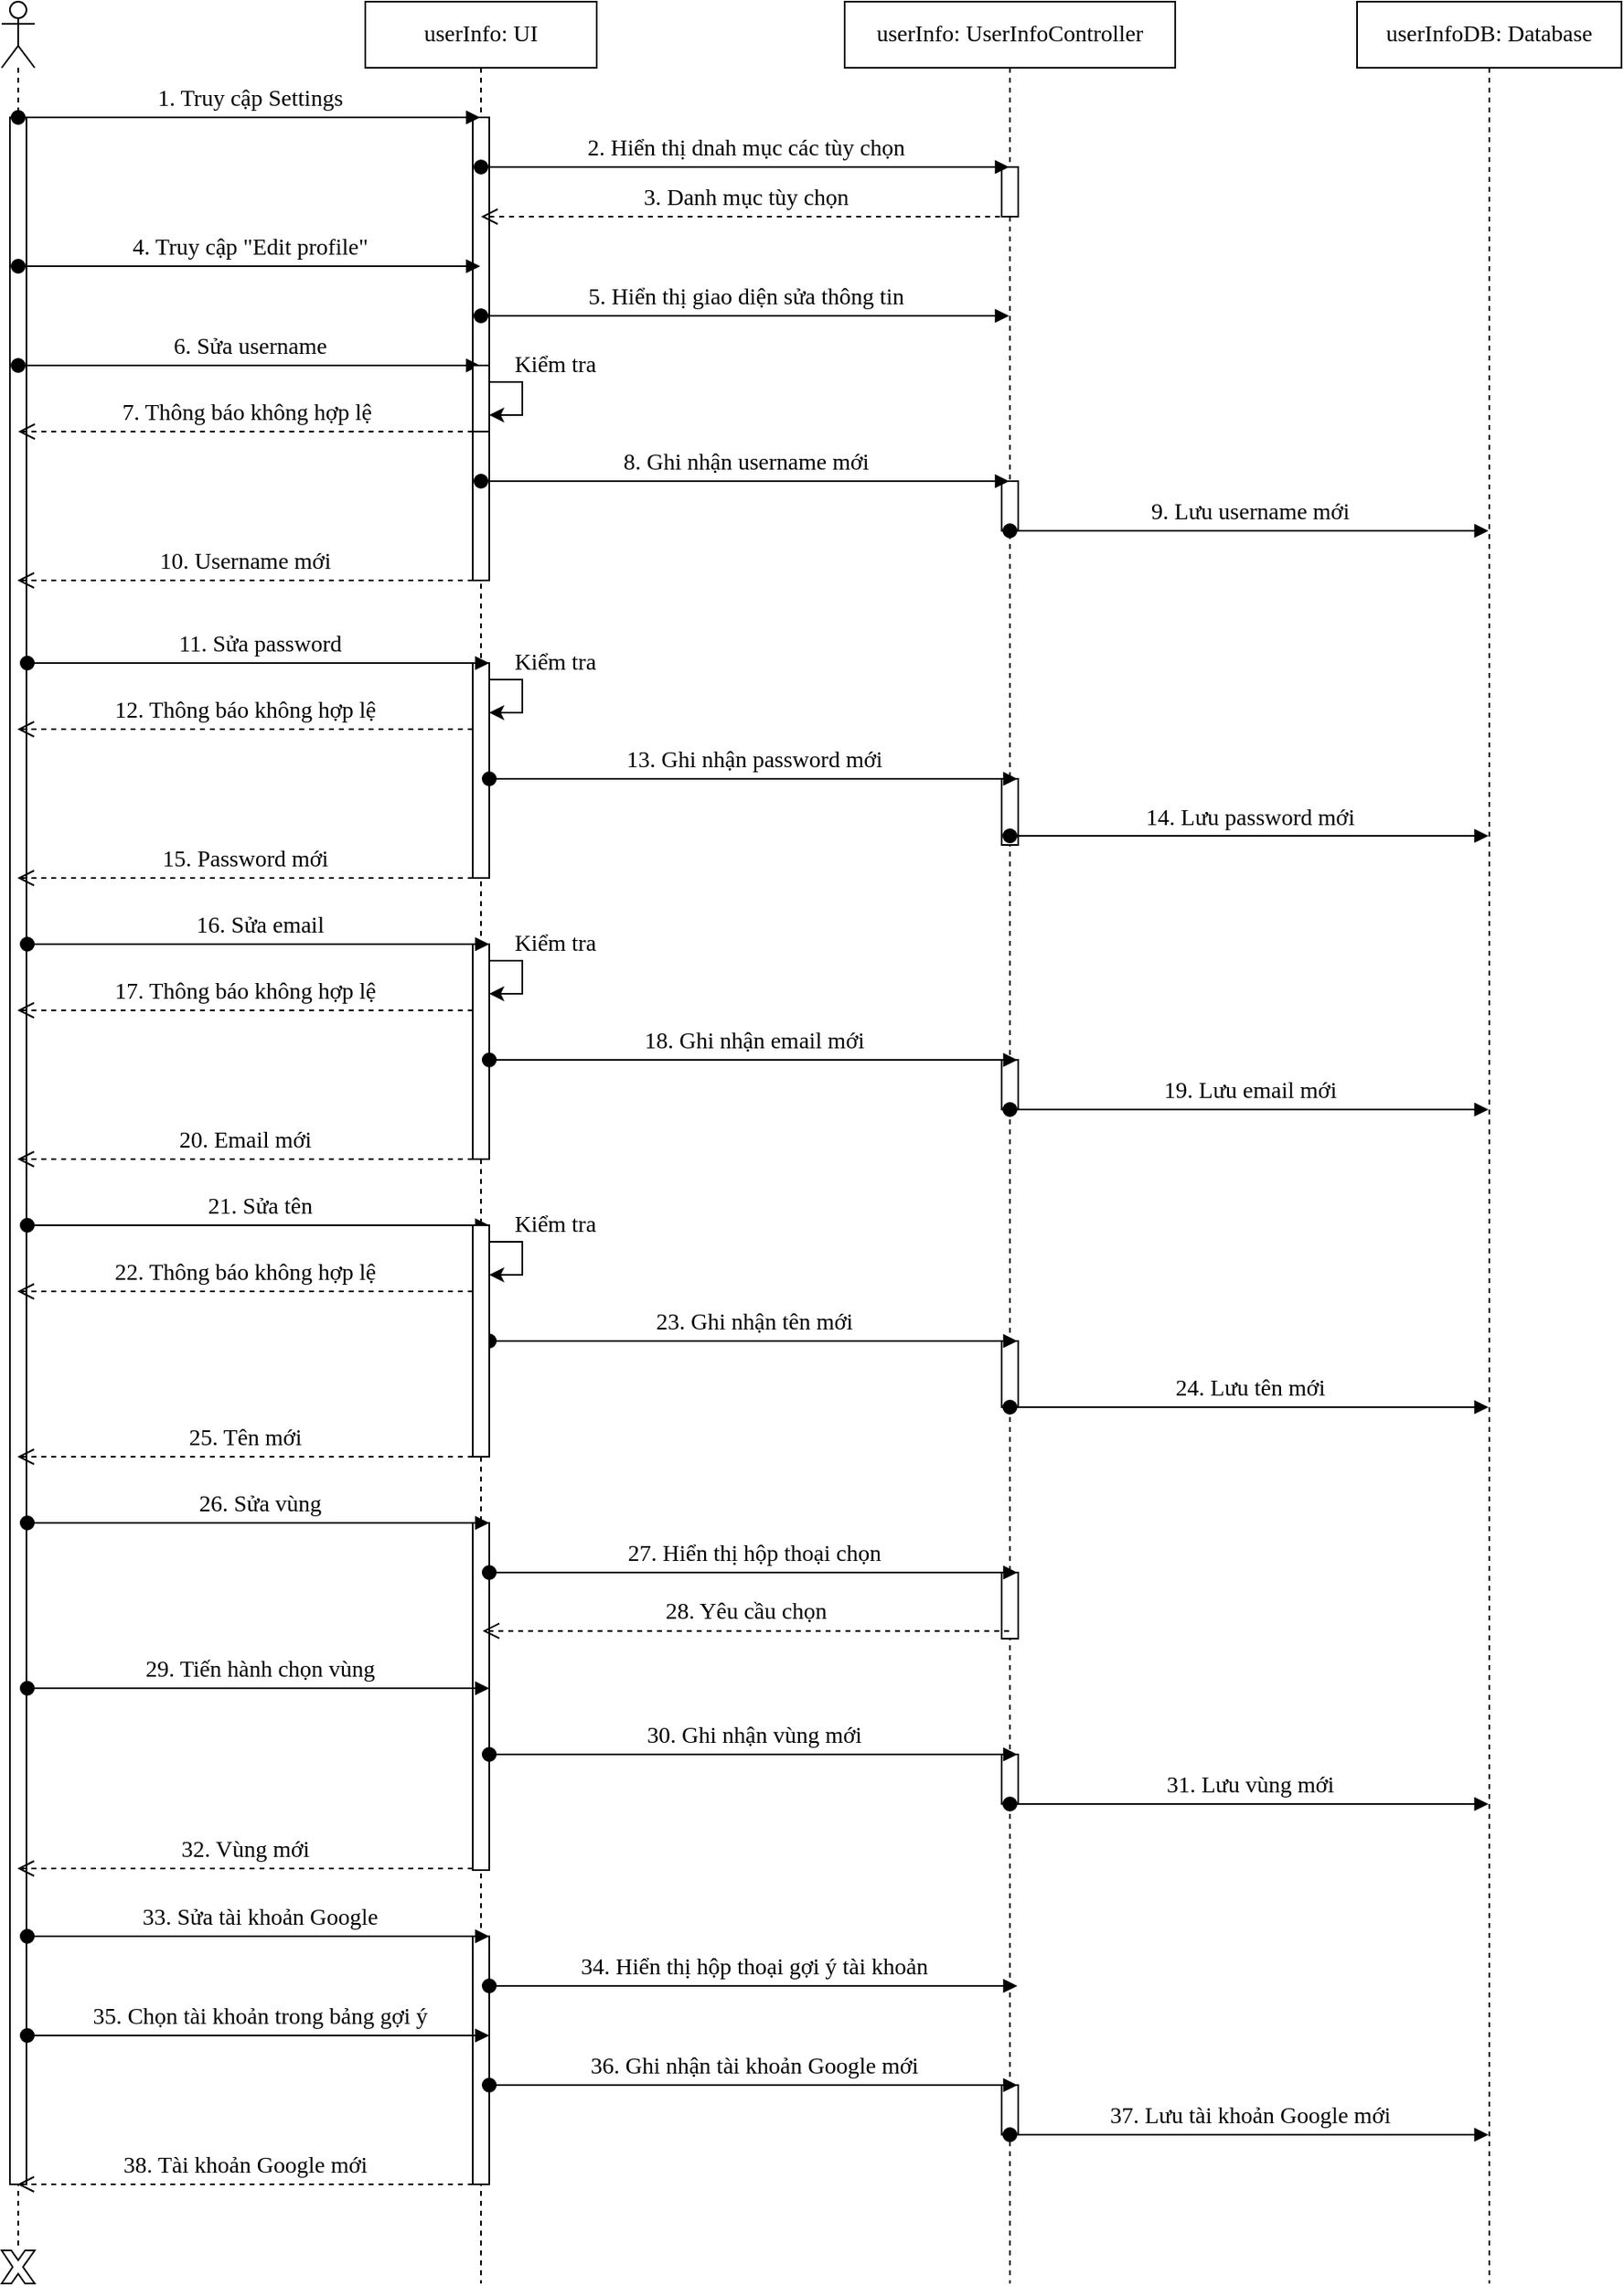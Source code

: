 <mxfile version="13.9.2" type="device"><diagram id="vZMithF2oSo7XbGlCbBh" name="Page-1"><mxGraphModel dx="868" dy="450" grid="1" gridSize="10" guides="1" tooltips="1" connect="1" arrows="1" fold="1" page="1" pageScale="1" pageWidth="2336" pageHeight="1654" math="0" shadow="0"><root><mxCell id="0"/><mxCell id="1" parent="0"/><mxCell id="Ax4j-fQxOVTr2Qwot98N-1" value="" style="shape=umlLifeline;participant=umlActor;perimeter=lifelinePerimeter;whiteSpace=wrap;html=1;container=1;collapsible=0;recursiveResize=0;verticalAlign=top;spacingTop=36;outlineConnect=0;fontFamily=Verdana;fontSize=14;" vertex="1" parent="1"><mxGeometry x="40" y="40" width="20" height="1360" as="geometry"/></mxCell><mxCell id="Ax4j-fQxOVTr2Qwot98N-22" value="" style="html=1;points=[];perimeter=orthogonalPerimeter;fontFamily=Verdana;fontSize=14;" vertex="1" parent="Ax4j-fQxOVTr2Qwot98N-1"><mxGeometry x="5" y="70" width="10" height="1250" as="geometry"/></mxCell><mxCell id="Ax4j-fQxOVTr2Qwot98N-2" value="userInfo: UI" style="shape=umlLifeline;perimeter=lifelinePerimeter;whiteSpace=wrap;html=1;container=1;collapsible=0;recursiveResize=0;outlineConnect=0;fontFamily=Verdana;fontSize=14;" vertex="1" parent="1"><mxGeometry x="260" y="40" width="140" height="1380" as="geometry"/></mxCell><mxCell id="Ax4j-fQxOVTr2Qwot98N-19" value="" style="html=1;points=[];perimeter=orthogonalPerimeter;fontFamily=Verdana;fontSize=14;" vertex="1" parent="Ax4j-fQxOVTr2Qwot98N-2"><mxGeometry x="65" y="70" width="10" height="280" as="geometry"/></mxCell><mxCell id="Ax4j-fQxOVTr2Qwot98N-25" value="" style="html=1;points=[];perimeter=orthogonalPerimeter;fontFamily=Verdana;fontSize=14;" vertex="1" parent="Ax4j-fQxOVTr2Qwot98N-2"><mxGeometry x="65" y="400" width="10" height="40" as="geometry"/></mxCell><mxCell id="Ax4j-fQxOVTr2Qwot98N-26" style="edgeStyle=orthogonalEdgeStyle;rounded=0;orthogonalLoop=1;jettySize=auto;html=1;fontFamily=Verdana;fontSize=14;" edge="1" parent="Ax4j-fQxOVTr2Qwot98N-2" source="Ax4j-fQxOVTr2Qwot98N-25" target="Ax4j-fQxOVTr2Qwot98N-25"><mxGeometry relative="1" as="geometry"/></mxCell><mxCell id="Ax4j-fQxOVTr2Qwot98N-31" value="" style="html=1;points=[];perimeter=orthogonalPerimeter;fontFamily=Verdana;fontSize=14;" vertex="1" parent="Ax4j-fQxOVTr2Qwot98N-2"><mxGeometry x="65" y="400" width="10" height="130" as="geometry"/></mxCell><mxCell id="Ax4j-fQxOVTr2Qwot98N-35" value="" style="html=1;points=[];perimeter=orthogonalPerimeter;fontFamily=Verdana;fontSize=14;" vertex="1" parent="Ax4j-fQxOVTr2Qwot98N-2"><mxGeometry x="65" y="570" width="10" height="40" as="geometry"/></mxCell><mxCell id="Ax4j-fQxOVTr2Qwot98N-36" style="edgeStyle=orthogonalEdgeStyle;rounded=0;orthogonalLoop=1;jettySize=auto;html=1;fontFamily=Verdana;fontSize=14;" edge="1" parent="Ax4j-fQxOVTr2Qwot98N-2" source="Ax4j-fQxOVTr2Qwot98N-35" target="Ax4j-fQxOVTr2Qwot98N-35"><mxGeometry relative="1" as="geometry"/></mxCell><mxCell id="Ax4j-fQxOVTr2Qwot98N-42" value="" style="html=1;points=[];perimeter=orthogonalPerimeter;fontFamily=Verdana;fontSize=14;" vertex="1" parent="Ax4j-fQxOVTr2Qwot98N-2"><mxGeometry x="65" y="570" width="10" height="130" as="geometry"/></mxCell><mxCell id="Ax4j-fQxOVTr2Qwot98N-50" value="" style="html=1;points=[];perimeter=orthogonalPerimeter;fontFamily=Verdana;fontSize=14;" vertex="1" parent="Ax4j-fQxOVTr2Qwot98N-2"><mxGeometry x="65" y="740" width="10" height="40" as="geometry"/></mxCell><mxCell id="Ax4j-fQxOVTr2Qwot98N-51" style="edgeStyle=orthogonalEdgeStyle;rounded=0;orthogonalLoop=1;jettySize=auto;html=1;fontFamily=Verdana;fontSize=14;" edge="1" parent="Ax4j-fQxOVTr2Qwot98N-2" source="Ax4j-fQxOVTr2Qwot98N-50" target="Ax4j-fQxOVTr2Qwot98N-50"><mxGeometry relative="1" as="geometry"/></mxCell><mxCell id="Ax4j-fQxOVTr2Qwot98N-61" value="" style="html=1;points=[];perimeter=orthogonalPerimeter;fontFamily=Verdana;fontSize=14;" vertex="1" parent="Ax4j-fQxOVTr2Qwot98N-2"><mxGeometry x="65" y="920" width="10" height="210" as="geometry"/></mxCell><mxCell id="Ax4j-fQxOVTr2Qwot98N-72" value="" style="html=1;points=[];perimeter=orthogonalPerimeter;fontFamily=Verdana;fontSize=14;" vertex="1" parent="Ax4j-fQxOVTr2Qwot98N-2"><mxGeometry x="65" y="1170" width="10" height="150" as="geometry"/></mxCell><mxCell id="Ax4j-fQxOVTr2Qwot98N-3" value="userInfo: UserInfoController" style="shape=umlLifeline;perimeter=lifelinePerimeter;whiteSpace=wrap;html=1;container=1;collapsible=0;recursiveResize=0;outlineConnect=0;fontFamily=Verdana;fontSize=14;" vertex="1" parent="1"><mxGeometry x="550" y="40" width="200" height="1380" as="geometry"/></mxCell><mxCell id="Ax4j-fQxOVTr2Qwot98N-20" value="" style="html=1;points=[];perimeter=orthogonalPerimeter;fontFamily=Verdana;fontSize=14;" vertex="1" parent="Ax4j-fQxOVTr2Qwot98N-3"><mxGeometry x="95" y="100" width="10" height="30" as="geometry"/></mxCell><mxCell id="Ax4j-fQxOVTr2Qwot98N-21" value="" style="html=1;points=[];perimeter=orthogonalPerimeter;fontFamily=Verdana;fontSize=14;" vertex="1" parent="Ax4j-fQxOVTr2Qwot98N-3"><mxGeometry x="95" y="290" width="10" height="30" as="geometry"/></mxCell><mxCell id="Ax4j-fQxOVTr2Qwot98N-32" value="" style="html=1;points=[];perimeter=orthogonalPerimeter;fontFamily=Verdana;fontSize=14;" vertex="1" parent="Ax4j-fQxOVTr2Qwot98N-3"><mxGeometry x="95" y="470" width="10" height="40" as="geometry"/></mxCell><mxCell id="Ax4j-fQxOVTr2Qwot98N-43" value="" style="html=1;points=[];perimeter=orthogonalPerimeter;fontFamily=Verdana;fontSize=14;" vertex="1" parent="Ax4j-fQxOVTr2Qwot98N-3"><mxGeometry x="95" y="640" width="10" height="30" as="geometry"/></mxCell><mxCell id="Ax4j-fQxOVTr2Qwot98N-49" value="" style="html=1;points=[];perimeter=orthogonalPerimeter;fontFamily=Verdana;fontSize=14;" vertex="1" parent="Ax4j-fQxOVTr2Qwot98N-3"><mxGeometry x="95" y="810" width="10" height="40" as="geometry"/></mxCell><mxCell id="Ax4j-fQxOVTr2Qwot98N-62" value="" style="html=1;points=[];perimeter=orthogonalPerimeter;fontFamily=Verdana;fontSize=14;" vertex="1" parent="Ax4j-fQxOVTr2Qwot98N-3"><mxGeometry x="95" y="950" width="10" height="40" as="geometry"/></mxCell><mxCell id="Ax4j-fQxOVTr2Qwot98N-63" value="" style="html=1;points=[];perimeter=orthogonalPerimeter;fontFamily=Verdana;fontSize=14;" vertex="1" parent="Ax4j-fQxOVTr2Qwot98N-3"><mxGeometry x="95" y="1060" width="10" height="30" as="geometry"/></mxCell><mxCell id="Ax4j-fQxOVTr2Qwot98N-74" value="" style="html=1;points=[];perimeter=orthogonalPerimeter;fontFamily=Verdana;fontSize=14;" vertex="1" parent="Ax4j-fQxOVTr2Qwot98N-3"><mxGeometry x="95" y="1260" width="10" height="30" as="geometry"/></mxCell><mxCell id="Ax4j-fQxOVTr2Qwot98N-4" value="userInfoDB: Database" style="shape=umlLifeline;perimeter=lifelinePerimeter;whiteSpace=wrap;html=1;container=1;collapsible=0;recursiveResize=0;outlineConnect=0;fontFamily=Verdana;fontSize=14;" vertex="1" parent="1"><mxGeometry x="860" y="40" width="160" height="1380" as="geometry"/></mxCell><mxCell id="Ax4j-fQxOVTr2Qwot98N-5" value="1. Truy cập Settings" style="html=1;verticalAlign=bottom;startArrow=oval;startFill=1;endArrow=block;startSize=8;fontFamily=Verdana;fontSize=14;" edge="1" parent="1" target="Ax4j-fQxOVTr2Qwot98N-2"><mxGeometry width="60" relative="1" as="geometry"><mxPoint x="50" y="110" as="sourcePoint"/><mxPoint x="110" y="110" as="targetPoint"/></mxGeometry></mxCell><mxCell id="Ax4j-fQxOVTr2Qwot98N-6" value="2. Hiển thị dnah mục các tùy chọn" style="html=1;verticalAlign=bottom;startArrow=oval;startFill=1;endArrow=block;startSize=8;fontFamily=Verdana;fontSize=14;" edge="1" parent="1" target="Ax4j-fQxOVTr2Qwot98N-3"><mxGeometry width="60" relative="1" as="geometry"><mxPoint x="330" y="140" as="sourcePoint"/><mxPoint x="390" y="140" as="targetPoint"/></mxGeometry></mxCell><mxCell id="Ax4j-fQxOVTr2Qwot98N-7" value="3. Danh mục tùy chọn" style="html=1;verticalAlign=bottom;endArrow=open;dashed=1;endSize=8;fontFamily=Verdana;fontSize=14;" edge="1" parent="1" target="Ax4j-fQxOVTr2Qwot98N-2"><mxGeometry relative="1" as="geometry"><mxPoint x="650" y="170" as="sourcePoint"/><mxPoint x="570" y="170" as="targetPoint"/></mxGeometry></mxCell><mxCell id="Ax4j-fQxOVTr2Qwot98N-8" value="4. Truy cập &quot;Edit profile&quot;" style="html=1;verticalAlign=bottom;startArrow=oval;startFill=1;endArrow=block;startSize=8;fontFamily=Verdana;fontSize=14;" edge="1" parent="1"><mxGeometry width="60" relative="1" as="geometry"><mxPoint x="50" y="200" as="sourcePoint"/><mxPoint x="329.5" y="200" as="targetPoint"/></mxGeometry></mxCell><mxCell id="Ax4j-fQxOVTr2Qwot98N-9" value="5. Hiển thị giao diện sửa thông tin" style="html=1;verticalAlign=bottom;startArrow=oval;startFill=1;endArrow=block;startSize=8;fontFamily=Verdana;fontSize=14;" edge="1" parent="1"><mxGeometry width="60" relative="1" as="geometry"><mxPoint x="330" y="230" as="sourcePoint"/><mxPoint x="649.5" y="230" as="targetPoint"/></mxGeometry></mxCell><mxCell id="Ax4j-fQxOVTr2Qwot98N-11" value="6. Sửa username" style="html=1;verticalAlign=bottom;startArrow=oval;startFill=1;endArrow=block;startSize=8;fontFamily=Verdana;fontSize=14;" edge="1" parent="1"><mxGeometry x="0.002" width="60" relative="1" as="geometry"><mxPoint x="50" y="260" as="sourcePoint"/><mxPoint x="329.5" y="260" as="targetPoint"/><mxPoint as="offset"/></mxGeometry></mxCell><mxCell id="Ax4j-fQxOVTr2Qwot98N-12" value="" style="html=1;points=[];perimeter=orthogonalPerimeter;fontFamily=Verdana;fontSize=14;" vertex="1" parent="1"><mxGeometry x="325" y="260" width="10" height="40" as="geometry"/></mxCell><mxCell id="Ax4j-fQxOVTr2Qwot98N-13" style="edgeStyle=orthogonalEdgeStyle;rounded=0;orthogonalLoop=1;jettySize=auto;html=1;fontFamily=Verdana;fontSize=14;" edge="1" parent="1" source="Ax4j-fQxOVTr2Qwot98N-12" target="Ax4j-fQxOVTr2Qwot98N-12"><mxGeometry relative="1" as="geometry"/></mxCell><mxCell id="Ax4j-fQxOVTr2Qwot98N-14" value="Kiểm tra" style="text;html=1;strokeColor=none;fillColor=none;align=center;verticalAlign=middle;whiteSpace=wrap;rounded=0;fontFamily=Verdana;fontSize=14;" vertex="1" parent="1"><mxGeometry x="340" y="250" width="70" height="20" as="geometry"/></mxCell><mxCell id="Ax4j-fQxOVTr2Qwot98N-15" value="7. Thông báo không hợp lệ" style="html=1;verticalAlign=bottom;endArrow=open;dashed=1;endSize=8;fontFamily=Verdana;fontSize=14;" edge="1" parent="1" target="Ax4j-fQxOVTr2Qwot98N-1"><mxGeometry relative="1" as="geometry"><mxPoint x="325" y="300" as="sourcePoint"/><mxPoint x="245" y="300" as="targetPoint"/></mxGeometry></mxCell><mxCell id="Ax4j-fQxOVTr2Qwot98N-16" value="8. Ghi nhận username mới" style="html=1;verticalAlign=bottom;startArrow=oval;startFill=1;endArrow=block;startSize=8;fontFamily=Verdana;fontSize=14;" edge="1" parent="1"><mxGeometry x="0.002" width="60" relative="1" as="geometry"><mxPoint x="330" y="330" as="sourcePoint"/><mxPoint x="649.5" y="330" as="targetPoint"/><mxPoint as="offset"/></mxGeometry></mxCell><mxCell id="Ax4j-fQxOVTr2Qwot98N-17" value="9. Lưu username mới" style="html=1;verticalAlign=bottom;startArrow=oval;startFill=1;endArrow=block;startSize=8;fontFamily=Verdana;fontSize=14;" edge="1" parent="1" target="Ax4j-fQxOVTr2Qwot98N-4"><mxGeometry width="60" relative="1" as="geometry"><mxPoint x="650" y="360" as="sourcePoint"/><mxPoint x="710" y="360" as="targetPoint"/></mxGeometry></mxCell><mxCell id="Ax4j-fQxOVTr2Qwot98N-18" value="10. Username mới" style="html=1;verticalAlign=bottom;endArrow=open;dashed=1;endSize=8;fontFamily=Verdana;fontSize=14;" edge="1" parent="1"><mxGeometry relative="1" as="geometry"><mxPoint x="325" y="390" as="sourcePoint"/><mxPoint x="49.5" y="390" as="targetPoint"/></mxGeometry></mxCell><mxCell id="Ax4j-fQxOVTr2Qwot98N-23" value="11. Sửa password" style="html=1;verticalAlign=bottom;startArrow=oval;startFill=1;endArrow=block;startSize=8;fontFamily=Verdana;fontSize=14;" edge="1" parent="1"><mxGeometry x="0.002" width="60" relative="1" as="geometry"><mxPoint x="55.5" y="440" as="sourcePoint"/><mxPoint x="335" y="440" as="targetPoint"/><mxPoint as="offset"/></mxGeometry></mxCell><mxCell id="Ax4j-fQxOVTr2Qwot98N-24" value="12. Thông báo không hợp lệ" style="html=1;verticalAlign=bottom;endArrow=open;dashed=1;endSize=8;fontFamily=Verdana;fontSize=14;" edge="1" parent="1"><mxGeometry relative="1" as="geometry"><mxPoint x="325" y="480" as="sourcePoint"/><mxPoint x="49.5" y="480" as="targetPoint"/></mxGeometry></mxCell><mxCell id="Ax4j-fQxOVTr2Qwot98N-27" value="Kiểm tra" style="text;html=1;strokeColor=none;fillColor=none;align=center;verticalAlign=middle;whiteSpace=wrap;rounded=0;fontFamily=Verdana;fontSize=14;" vertex="1" parent="1"><mxGeometry x="340" y="430" width="70" height="20" as="geometry"/></mxCell><mxCell id="Ax4j-fQxOVTr2Qwot98N-28" value="13. Ghi nhận password mới" style="html=1;verticalAlign=bottom;startArrow=oval;startFill=1;endArrow=block;startSize=8;fontFamily=Verdana;fontSize=14;" edge="1" parent="1"><mxGeometry x="0.002" width="60" relative="1" as="geometry"><mxPoint x="335" y="510" as="sourcePoint"/><mxPoint x="654.5" y="510" as="targetPoint"/><mxPoint as="offset"/></mxGeometry></mxCell><mxCell id="Ax4j-fQxOVTr2Qwot98N-29" value="14. Lưu password mới" style="html=1;verticalAlign=bottom;startArrow=oval;startFill=1;endArrow=block;startSize=8;fontFamily=Verdana;fontSize=14;" edge="1" parent="1"><mxGeometry width="60" relative="1" as="geometry"><mxPoint x="650" y="544.5" as="sourcePoint"/><mxPoint x="939.5" y="544.5" as="targetPoint"/></mxGeometry></mxCell><mxCell id="Ax4j-fQxOVTr2Qwot98N-30" value="15. Password mới" style="html=1;verticalAlign=bottom;endArrow=open;dashed=1;endSize=8;fontFamily=Verdana;fontSize=14;" edge="1" parent="1"><mxGeometry relative="1" as="geometry"><mxPoint x="325" y="570" as="sourcePoint"/><mxPoint x="49.5" y="570" as="targetPoint"/></mxGeometry></mxCell><mxCell id="Ax4j-fQxOVTr2Qwot98N-33" value="16. Sửa email" style="html=1;verticalAlign=bottom;startArrow=oval;startFill=1;endArrow=block;startSize=8;fontFamily=Verdana;fontSize=14;" edge="1" parent="1"><mxGeometry x="0.002" width="60" relative="1" as="geometry"><mxPoint x="55.5" y="610" as="sourcePoint"/><mxPoint x="335" y="610" as="targetPoint"/><mxPoint as="offset"/></mxGeometry></mxCell><mxCell id="Ax4j-fQxOVTr2Qwot98N-34" value="17. Thông báo không hợp lệ" style="html=1;verticalAlign=bottom;endArrow=open;dashed=1;endSize=8;fontFamily=Verdana;fontSize=14;" edge="1" parent="1"><mxGeometry relative="1" as="geometry"><mxPoint x="325" y="650" as="sourcePoint"/><mxPoint x="49.5" y="650" as="targetPoint"/></mxGeometry></mxCell><mxCell id="Ax4j-fQxOVTr2Qwot98N-37" value="Kiểm tra" style="text;html=1;strokeColor=none;fillColor=none;align=center;verticalAlign=middle;whiteSpace=wrap;rounded=0;fontFamily=Verdana;fontSize=14;" vertex="1" parent="1"><mxGeometry x="340" y="600" width="70" height="20" as="geometry"/></mxCell><mxCell id="Ax4j-fQxOVTr2Qwot98N-39" value="18. Ghi nhận email mới" style="html=1;verticalAlign=bottom;startArrow=oval;startFill=1;endArrow=block;startSize=8;fontFamily=Verdana;fontSize=14;" edge="1" parent="1"><mxGeometry x="0.002" width="60" relative="1" as="geometry"><mxPoint x="335" y="680" as="sourcePoint"/><mxPoint x="654.5" y="680" as="targetPoint"/><mxPoint as="offset"/></mxGeometry></mxCell><mxCell id="Ax4j-fQxOVTr2Qwot98N-40" value="19. Lưu email mới" style="html=1;verticalAlign=bottom;startArrow=oval;startFill=1;endArrow=block;startSize=8;fontFamily=Verdana;fontSize=14;" edge="1" parent="1"><mxGeometry width="60" relative="1" as="geometry"><mxPoint x="650" y="710" as="sourcePoint"/><mxPoint x="939.5" y="710" as="targetPoint"/></mxGeometry></mxCell><mxCell id="Ax4j-fQxOVTr2Qwot98N-41" value="20. Email mới" style="html=1;verticalAlign=bottom;endArrow=open;dashed=1;endSize=8;fontFamily=Verdana;fontSize=14;" edge="1" parent="1"><mxGeometry relative="1" as="geometry"><mxPoint x="325" y="740" as="sourcePoint"/><mxPoint x="49.5" y="740" as="targetPoint"/></mxGeometry></mxCell><mxCell id="Ax4j-fQxOVTr2Qwot98N-44" value="21. Sửa tên" style="html=1;verticalAlign=bottom;startArrow=oval;startFill=1;endArrow=block;startSize=8;fontFamily=Verdana;fontSize=14;" edge="1" parent="1"><mxGeometry x="0.002" width="60" relative="1" as="geometry"><mxPoint x="55.5" y="780" as="sourcePoint"/><mxPoint x="335" y="780" as="targetPoint"/><mxPoint as="offset"/></mxGeometry></mxCell><mxCell id="Ax4j-fQxOVTr2Qwot98N-45" value="22. Thông báo không hợp lệ" style="html=1;verticalAlign=bottom;endArrow=open;dashed=1;endSize=8;fontFamily=Verdana;fontSize=14;" edge="1" parent="1"><mxGeometry relative="1" as="geometry"><mxPoint x="325" y="820" as="sourcePoint"/><mxPoint x="49.5" y="820" as="targetPoint"/></mxGeometry></mxCell><mxCell id="Ax4j-fQxOVTr2Qwot98N-46" value="23. Ghi nhận tên mới" style="html=1;verticalAlign=bottom;startArrow=oval;startFill=1;endArrow=block;startSize=8;fontFamily=Verdana;fontSize=14;" edge="1" parent="1"><mxGeometry x="0.002" width="60" relative="1" as="geometry"><mxPoint x="335" y="850" as="sourcePoint"/><mxPoint x="654.5" y="850" as="targetPoint"/><mxPoint as="offset"/></mxGeometry></mxCell><mxCell id="Ax4j-fQxOVTr2Qwot98N-47" value="24. Lưu tên mới" style="html=1;verticalAlign=bottom;startArrow=oval;startFill=1;endArrow=block;startSize=8;fontFamily=Verdana;fontSize=14;" edge="1" parent="1"><mxGeometry width="60" relative="1" as="geometry"><mxPoint x="650" y="890" as="sourcePoint"/><mxPoint x="939.5" y="890" as="targetPoint"/></mxGeometry></mxCell><mxCell id="Ax4j-fQxOVTr2Qwot98N-48" value="25. Tên mới" style="html=1;verticalAlign=bottom;endArrow=open;dashed=1;endSize=8;fontFamily=Verdana;fontSize=14;" edge="1" parent="1"><mxGeometry relative="1" as="geometry"><mxPoint x="325" y="920" as="sourcePoint"/><mxPoint x="49.5" y="920" as="targetPoint"/></mxGeometry></mxCell><mxCell id="Ax4j-fQxOVTr2Qwot98N-52" value="Kiểm tra" style="text;html=1;strokeColor=none;fillColor=none;align=center;verticalAlign=middle;whiteSpace=wrap;rounded=0;fontFamily=Verdana;fontSize=14;" vertex="1" parent="1"><mxGeometry x="340" y="770" width="70" height="20" as="geometry"/></mxCell><mxCell id="Ax4j-fQxOVTr2Qwot98N-53" value="" style="html=1;points=[];perimeter=orthogonalPerimeter;fontFamily=Verdana;fontSize=14;" vertex="1" parent="1"><mxGeometry x="325" y="780" width="10" height="140" as="geometry"/></mxCell><mxCell id="Ax4j-fQxOVTr2Qwot98N-54" value="26. Sửa vùng" style="html=1;verticalAlign=bottom;startArrow=oval;startFill=1;endArrow=block;startSize=8;fontFamily=Verdana;fontSize=14;" edge="1" parent="1"><mxGeometry x="0.002" width="60" relative="1" as="geometry"><mxPoint x="55.5" y="960" as="sourcePoint"/><mxPoint x="335" y="960" as="targetPoint"/><mxPoint as="offset"/></mxGeometry></mxCell><mxCell id="Ax4j-fQxOVTr2Qwot98N-56" value="27. Hiển thị hộp thoại chọn" style="html=1;verticalAlign=bottom;startArrow=oval;startFill=1;endArrow=block;startSize=8;fontFamily=Verdana;fontSize=14;" edge="1" parent="1"><mxGeometry x="0.002" width="60" relative="1" as="geometry"><mxPoint x="335" y="990" as="sourcePoint"/><mxPoint x="654.5" y="990" as="targetPoint"/><mxPoint as="offset"/></mxGeometry></mxCell><mxCell id="Ax4j-fQxOVTr2Qwot98N-57" value="28. Yêu cầu chọn" style="html=1;verticalAlign=bottom;endArrow=open;dashed=1;endSize=8;fontFamily=Verdana;fontSize=14;entryX=0.507;entryY=0.714;entryDx=0;entryDy=0;entryPerimeter=0;" edge="1" parent="1" source="Ax4j-fQxOVTr2Qwot98N-3" target="Ax4j-fQxOVTr2Qwot98N-2"><mxGeometry relative="1" as="geometry"><mxPoint x="610.5" y="1030" as="sourcePoint"/><mxPoint x="335" y="1030" as="targetPoint"/></mxGeometry></mxCell><mxCell id="Ax4j-fQxOVTr2Qwot98N-58" value="29. Tiến hành chọn vùng" style="html=1;verticalAlign=bottom;startArrow=oval;startFill=1;endArrow=block;startSize=8;fontFamily=Verdana;fontSize=14;" edge="1" parent="1"><mxGeometry x="0.002" width="60" relative="1" as="geometry"><mxPoint x="55.5" y="1060" as="sourcePoint"/><mxPoint x="335" y="1060" as="targetPoint"/><mxPoint as="offset"/></mxGeometry></mxCell><mxCell id="Ax4j-fQxOVTr2Qwot98N-59" value="30. Ghi nhận vùng mới" style="html=1;verticalAlign=bottom;startArrow=oval;startFill=1;endArrow=block;startSize=8;fontFamily=Verdana;fontSize=14;" edge="1" parent="1"><mxGeometry x="0.002" width="60" relative="1" as="geometry"><mxPoint x="335" y="1100" as="sourcePoint"/><mxPoint x="654.5" y="1100" as="targetPoint"/><mxPoint as="offset"/></mxGeometry></mxCell><mxCell id="Ax4j-fQxOVTr2Qwot98N-60" value="31. Lưu vùng mới" style="html=1;verticalAlign=bottom;startArrow=oval;startFill=1;endArrow=block;startSize=8;fontFamily=Verdana;fontSize=14;" edge="1" parent="1"><mxGeometry width="60" relative="1" as="geometry"><mxPoint x="650" y="1130" as="sourcePoint"/><mxPoint x="939.5" y="1130" as="targetPoint"/></mxGeometry></mxCell><mxCell id="Ax4j-fQxOVTr2Qwot98N-65" value="32. Vùng mới" style="html=1;verticalAlign=bottom;endArrow=open;dashed=1;endSize=8;fontFamily=Verdana;fontSize=14;" edge="1" parent="1"><mxGeometry relative="1" as="geometry"><mxPoint x="325" y="1169" as="sourcePoint"/><mxPoint x="49.5" y="1169" as="targetPoint"/></mxGeometry></mxCell><mxCell id="Ax4j-fQxOVTr2Qwot98N-66" value="33. Sửa tài khoản Google" style="html=1;verticalAlign=bottom;startArrow=oval;startFill=1;endArrow=block;startSize=8;fontFamily=Verdana;fontSize=14;" edge="1" parent="1"><mxGeometry x="0.002" width="60" relative="1" as="geometry"><mxPoint x="55.5" y="1210" as="sourcePoint"/><mxPoint x="335" y="1210" as="targetPoint"/><mxPoint as="offset"/></mxGeometry></mxCell><mxCell id="Ax4j-fQxOVTr2Qwot98N-67" value="34. Hiển thị hộp thoại gợi ý tài khoản" style="html=1;verticalAlign=bottom;startArrow=oval;startFill=1;endArrow=block;startSize=8;fontFamily=Verdana;fontSize=14;" edge="1" parent="1"><mxGeometry x="0.002" width="60" relative="1" as="geometry"><mxPoint x="335" y="1240" as="sourcePoint"/><mxPoint x="654.5" y="1240" as="targetPoint"/><mxPoint as="offset"/></mxGeometry></mxCell><mxCell id="Ax4j-fQxOVTr2Qwot98N-68" value="35. Chọn tài khoản trong bảng gợi ý" style="html=1;verticalAlign=bottom;startArrow=oval;startFill=1;endArrow=block;startSize=8;fontFamily=Verdana;fontSize=14;" edge="1" parent="1"><mxGeometry x="0.002" width="60" relative="1" as="geometry"><mxPoint x="55.5" y="1270" as="sourcePoint"/><mxPoint x="335" y="1270" as="targetPoint"/><mxPoint as="offset"/></mxGeometry></mxCell><mxCell id="Ax4j-fQxOVTr2Qwot98N-69" value="36. Ghi nhận tài khoản Google mới" style="html=1;verticalAlign=bottom;startArrow=oval;startFill=1;endArrow=block;startSize=8;fontFamily=Verdana;fontSize=14;" edge="1" parent="1"><mxGeometry x="0.002" width="60" relative="1" as="geometry"><mxPoint x="335" y="1300" as="sourcePoint"/><mxPoint x="654.5" y="1300" as="targetPoint"/><mxPoint as="offset"/></mxGeometry></mxCell><mxCell id="Ax4j-fQxOVTr2Qwot98N-70" value="37. Lưu tài khoản Google mới" style="html=1;verticalAlign=bottom;startArrow=oval;startFill=1;endArrow=block;startSize=8;fontFamily=Verdana;fontSize=14;" edge="1" parent="1"><mxGeometry width="60" relative="1" as="geometry"><mxPoint x="650" y="1330" as="sourcePoint"/><mxPoint x="939.5" y="1330" as="targetPoint"/></mxGeometry></mxCell><mxCell id="Ax4j-fQxOVTr2Qwot98N-71" value="38. Tài khoản Google mới" style="html=1;verticalAlign=bottom;endArrow=open;dashed=1;endSize=8;fontFamily=Verdana;fontSize=14;" edge="1" parent="1"><mxGeometry relative="1" as="geometry"><mxPoint x="325" y="1360" as="sourcePoint"/><mxPoint x="49.5" y="1360" as="targetPoint"/></mxGeometry></mxCell><mxCell id="Ax4j-fQxOVTr2Qwot98N-75" value="" style="verticalLabelPosition=bottom;verticalAlign=top;html=1;shape=mxgraph.basic.x;fontFamily=Verdana;fontSize=14;" vertex="1" parent="1"><mxGeometry x="40" y="1400" width="20" height="20" as="geometry"/></mxCell></root></mxGraphModel></diagram></mxfile>